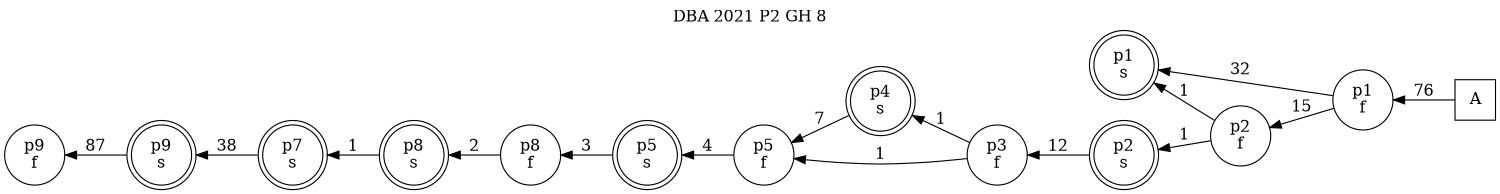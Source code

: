 digraph DBA_2021_P2_GH_8_LOW {
labelloc="tl"
label= " DBA 2021 P2 GH 8 "
rankdir="RL";
graph [ size=" 10 , 10 !"]

"A" [shape="square" label="A"]
"p1_f" [shape="circle" label="p1
f"]
"p1_s" [shape="doublecircle" label="p1
s"]
"p2_f" [shape="circle" label="p2
f"]
"p2_s" [shape="doublecircle" label="p2
s"]
"p3_f" [shape="circle" label="p3
f"]
"p4_s" [shape="doublecircle" label="p4
s"]
"p5_f" [shape="circle" label="p5
f"]
"p5_s" [shape="doublecircle" label="p5
s"]
"p8_f" [shape="circle" label="p8
f"]
"p8_s" [shape="doublecircle" label="p8
s"]
"p7_s" [shape="doublecircle" label="p7
s"]
"p9_s" [shape="doublecircle" label="p9
s"]
"p9_f" [shape="circle" label="p9
f"]
"A" -> "p1_f" [ label=76]
"p1_f" -> "p1_s" [ label=32]
"p1_f" -> "p2_f" [ label=15]
"p2_f" -> "p1_s" [ label=1]
"p2_f" -> "p2_s" [ label=1]
"p2_s" -> "p3_f" [ label=12]
"p3_f" -> "p4_s" [ label=1]
"p3_f" -> "p5_f" [ label=1]
"p4_s" -> "p5_f" [ label=7]
"p5_f" -> "p5_s" [ label=4]
"p5_s" -> "p8_f" [ label=3]
"p8_f" -> "p8_s" [ label=2]
"p8_s" -> "p7_s" [ label=1]
"p7_s" -> "p9_s" [ label=38]
"p9_s" -> "p9_f" [ label=87]
}
